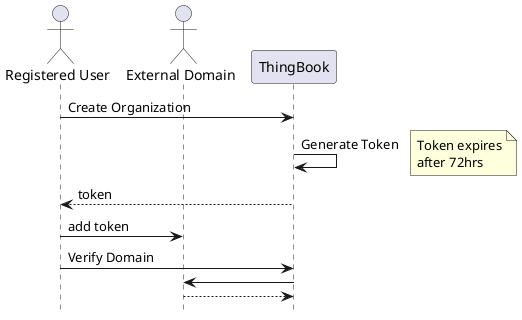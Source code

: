 @startuml "Verify Domain Authority Sequence Diagram"
hide footbox

actor "Registered User"
actor "External Domain"
participant "ThingBook"

"Registered User" -> ThingBook : Create Organization
ThingBook -> ThingBook: Generate Token
note right
    Token expires
    after 72hrs
end note
"Registered User" <-- ThingBook : token
"Registered User" -> "External Domain" : add token
"Registered User" -> ThingBook: Verify Domain
"External Domain" <- ThingBook
"External Domain" --> ThingBook
@enduml
